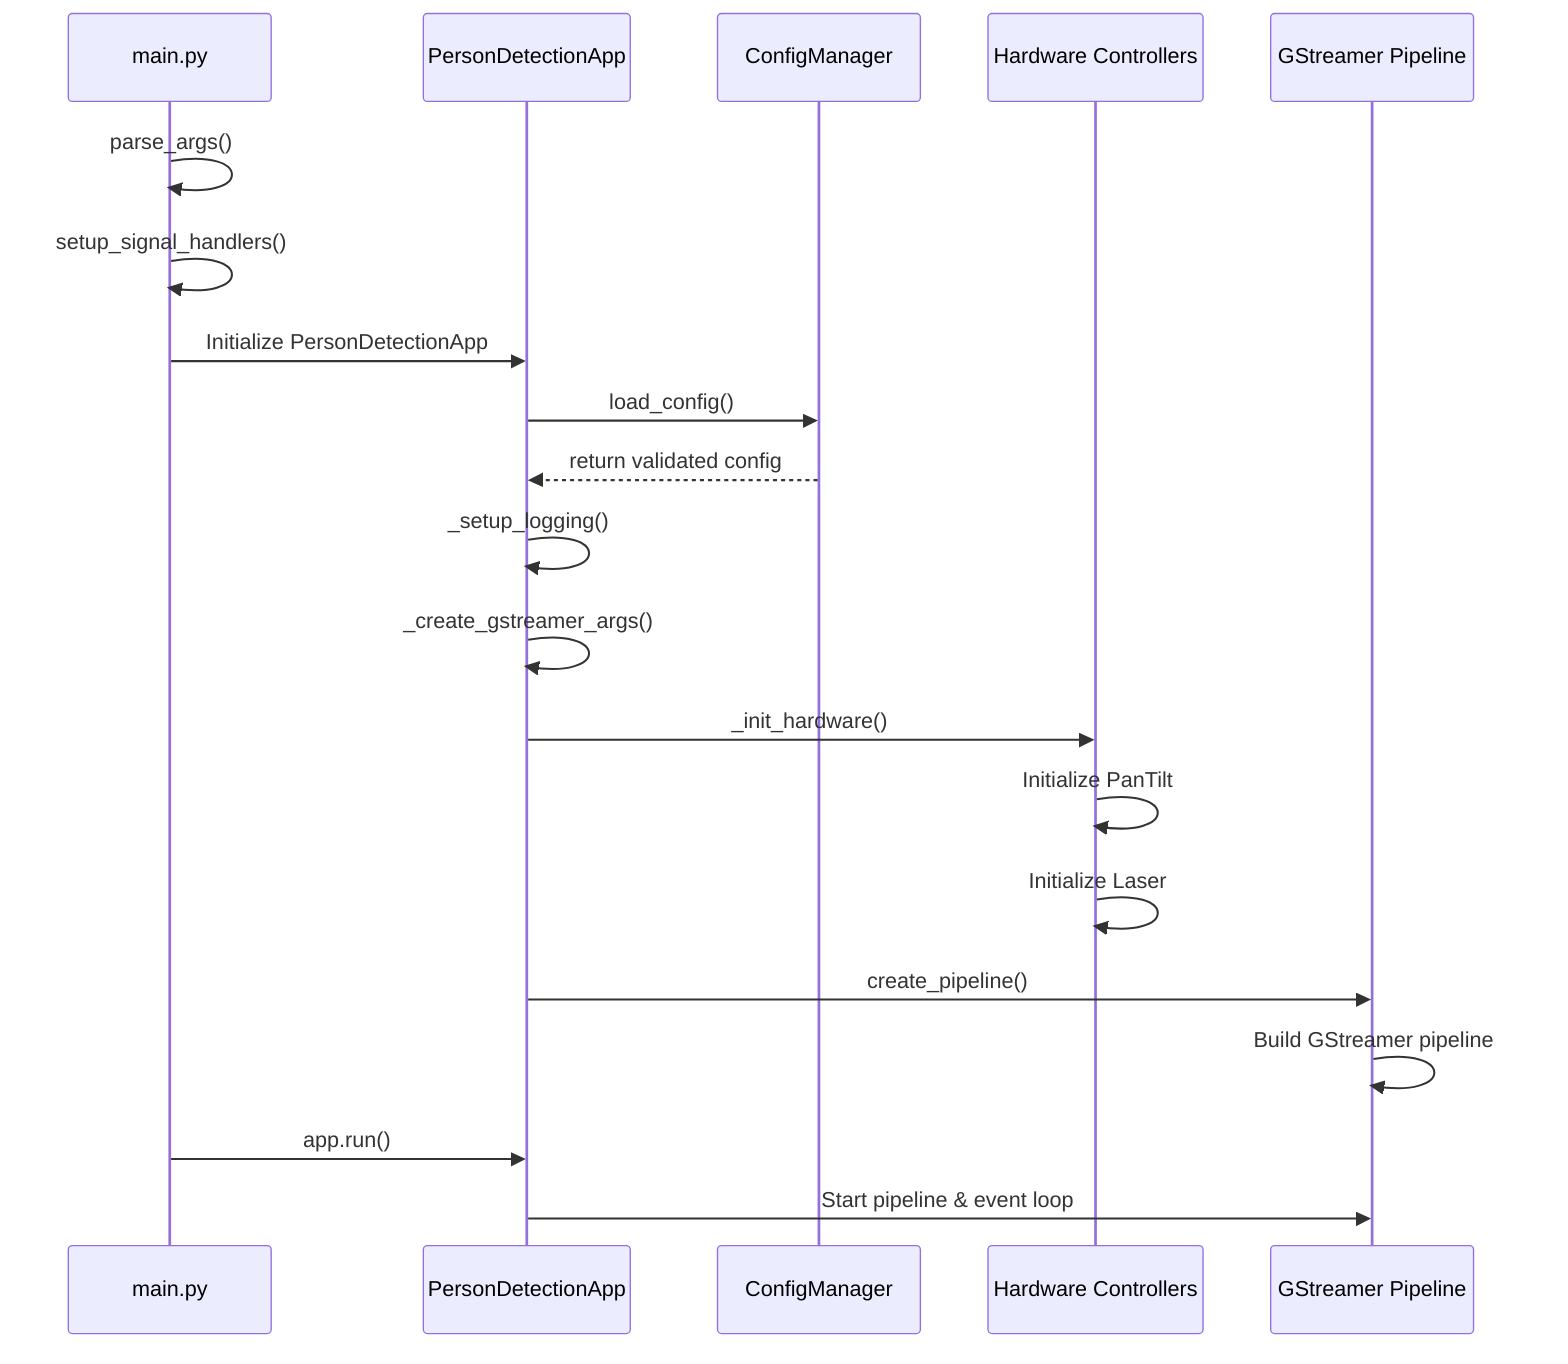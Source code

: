 sequenceDiagram
    participant Main as main.py
    participant App as PersonDetectionApp
    participant Config as ConfigManager
    participant Hardware as Hardware Controllers
    participant Pipeline as GStreamer Pipeline
    
    Main->>Main: parse_args()
    Main->>Main: setup_signal_handlers()
    Main->>App: Initialize PersonDetectionApp
    
    App->>Config: load_config()
    Config-->>App: return validated config
    
    App->>App: _setup_logging()
    App->>App: _create_gstreamer_args()
    
    App->>Hardware: _init_hardware()
    Hardware->>Hardware: Initialize PanTilt
    Hardware->>Hardware: Initialize Laser
    
    App->>Pipeline: create_pipeline()
    Pipeline->>Pipeline: Build GStreamer pipeline
    
    Main->>App: app.run()
    App->>Pipeline: Start pipeline & event loop
